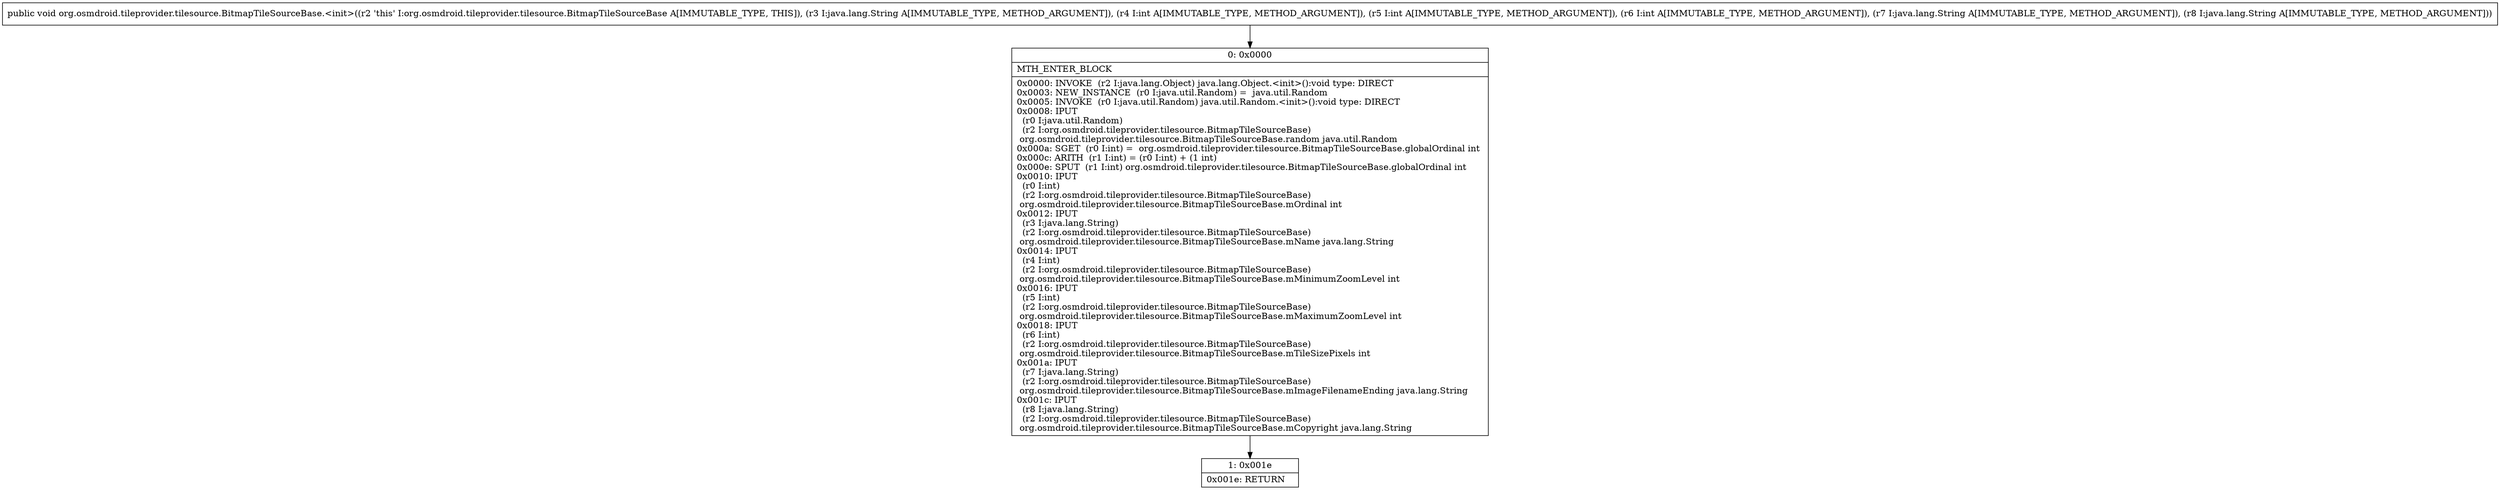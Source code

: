 digraph "CFG fororg.osmdroid.tileprovider.tilesource.BitmapTileSourceBase.\<init\>(Ljava\/lang\/String;IIILjava\/lang\/String;Ljava\/lang\/String;)V" {
Node_0 [shape=record,label="{0\:\ 0x0000|MTH_ENTER_BLOCK\l|0x0000: INVOKE  (r2 I:java.lang.Object) java.lang.Object.\<init\>():void type: DIRECT \l0x0003: NEW_INSTANCE  (r0 I:java.util.Random) =  java.util.Random \l0x0005: INVOKE  (r0 I:java.util.Random) java.util.Random.\<init\>():void type: DIRECT \l0x0008: IPUT  \l  (r0 I:java.util.Random)\l  (r2 I:org.osmdroid.tileprovider.tilesource.BitmapTileSourceBase)\l org.osmdroid.tileprovider.tilesource.BitmapTileSourceBase.random java.util.Random \l0x000a: SGET  (r0 I:int) =  org.osmdroid.tileprovider.tilesource.BitmapTileSourceBase.globalOrdinal int \l0x000c: ARITH  (r1 I:int) = (r0 I:int) + (1 int) \l0x000e: SPUT  (r1 I:int) org.osmdroid.tileprovider.tilesource.BitmapTileSourceBase.globalOrdinal int \l0x0010: IPUT  \l  (r0 I:int)\l  (r2 I:org.osmdroid.tileprovider.tilesource.BitmapTileSourceBase)\l org.osmdroid.tileprovider.tilesource.BitmapTileSourceBase.mOrdinal int \l0x0012: IPUT  \l  (r3 I:java.lang.String)\l  (r2 I:org.osmdroid.tileprovider.tilesource.BitmapTileSourceBase)\l org.osmdroid.tileprovider.tilesource.BitmapTileSourceBase.mName java.lang.String \l0x0014: IPUT  \l  (r4 I:int)\l  (r2 I:org.osmdroid.tileprovider.tilesource.BitmapTileSourceBase)\l org.osmdroid.tileprovider.tilesource.BitmapTileSourceBase.mMinimumZoomLevel int \l0x0016: IPUT  \l  (r5 I:int)\l  (r2 I:org.osmdroid.tileprovider.tilesource.BitmapTileSourceBase)\l org.osmdroid.tileprovider.tilesource.BitmapTileSourceBase.mMaximumZoomLevel int \l0x0018: IPUT  \l  (r6 I:int)\l  (r2 I:org.osmdroid.tileprovider.tilesource.BitmapTileSourceBase)\l org.osmdroid.tileprovider.tilesource.BitmapTileSourceBase.mTileSizePixels int \l0x001a: IPUT  \l  (r7 I:java.lang.String)\l  (r2 I:org.osmdroid.tileprovider.tilesource.BitmapTileSourceBase)\l org.osmdroid.tileprovider.tilesource.BitmapTileSourceBase.mImageFilenameEnding java.lang.String \l0x001c: IPUT  \l  (r8 I:java.lang.String)\l  (r2 I:org.osmdroid.tileprovider.tilesource.BitmapTileSourceBase)\l org.osmdroid.tileprovider.tilesource.BitmapTileSourceBase.mCopyright java.lang.String \l}"];
Node_1 [shape=record,label="{1\:\ 0x001e|0x001e: RETURN   \l}"];
MethodNode[shape=record,label="{public void org.osmdroid.tileprovider.tilesource.BitmapTileSourceBase.\<init\>((r2 'this' I:org.osmdroid.tileprovider.tilesource.BitmapTileSourceBase A[IMMUTABLE_TYPE, THIS]), (r3 I:java.lang.String A[IMMUTABLE_TYPE, METHOD_ARGUMENT]), (r4 I:int A[IMMUTABLE_TYPE, METHOD_ARGUMENT]), (r5 I:int A[IMMUTABLE_TYPE, METHOD_ARGUMENT]), (r6 I:int A[IMMUTABLE_TYPE, METHOD_ARGUMENT]), (r7 I:java.lang.String A[IMMUTABLE_TYPE, METHOD_ARGUMENT]), (r8 I:java.lang.String A[IMMUTABLE_TYPE, METHOD_ARGUMENT])) }"];
MethodNode -> Node_0;
Node_0 -> Node_1;
}


